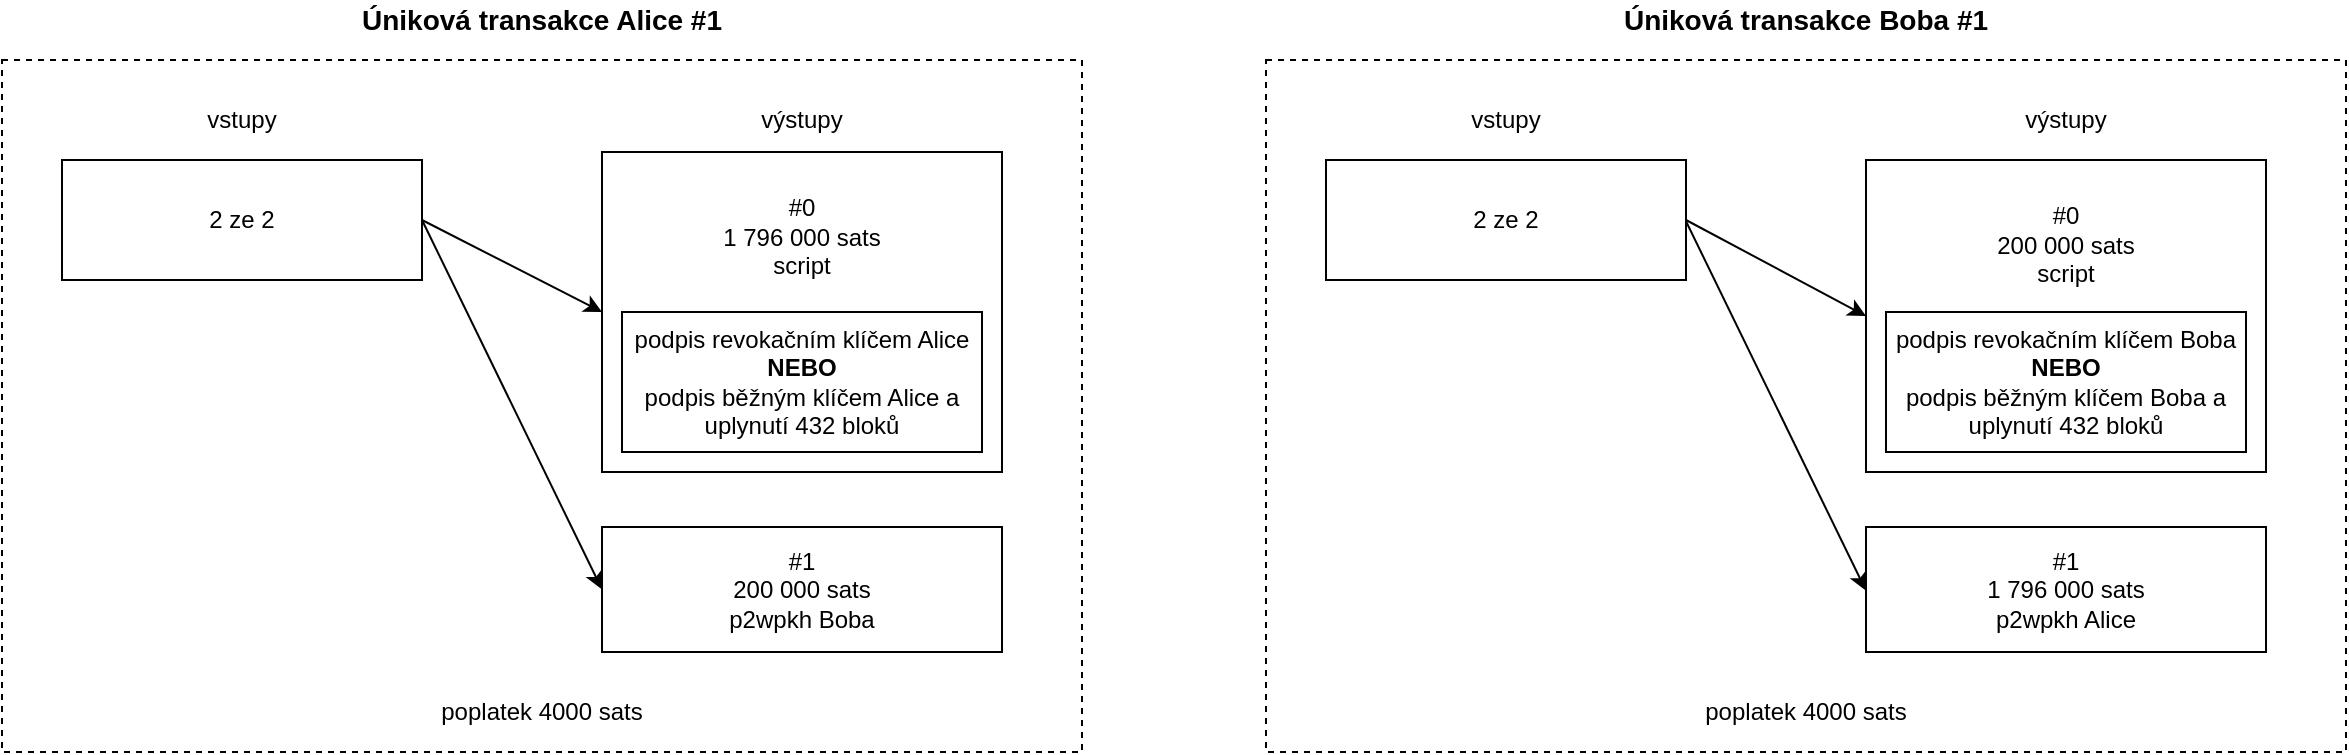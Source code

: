 <mxfile version="14.5.1" type="device"><diagram id="kQIOQq_N0f3PPQXDcAFY" name="Stránka-"><mxGraphModel dx="1550" dy="895" grid="1" gridSize="10" guides="1" tooltips="1" connect="1" arrows="1" fold="1" page="1" pageScale="1" pageWidth="1169" pageHeight="827" math="0" shadow="0"><root><mxCell id="0"/><mxCell id="1" parent="0"/><mxCell id="_3f9lSmVa9DklM8JAFFl-11" value="" style="rounded=0;whiteSpace=wrap;html=1;dashed=1;" parent="1" vertex="1"><mxGeometry x="642" y="174" width="540" height="346" as="geometry"/></mxCell><mxCell id="_3f9lSmVa9DklM8JAFFl-12" value="2 ze 2" style="rounded=0;whiteSpace=wrap;html=1;" parent="1" vertex="1"><mxGeometry x="672" y="224" width="180" height="60" as="geometry"/></mxCell><mxCell id="_3f9lSmVa9DklM8JAFFl-13" value="&lt;br&gt;#0&lt;br&gt;&lt;span class=&quot;qv3Wpe&quot; id=&quot;cwos&quot;&gt;200 000&amp;nbsp;&lt;/span&gt;sats&lt;br&gt;script&lt;br&gt;&lt;br&gt;&lt;br&gt;&lt;br&gt;" style="rounded=0;whiteSpace=wrap;html=1;verticalAlign=top;" parent="1" vertex="1"><mxGeometry x="942" y="224" width="200" height="156" as="geometry"/></mxCell><mxCell id="_3f9lSmVa9DklM8JAFFl-15" value="vstupy" style="text;html=1;strokeColor=none;fillColor=none;align=center;verticalAlign=middle;whiteSpace=wrap;rounded=0;" parent="1" vertex="1"><mxGeometry x="742" y="194" width="40" height="20" as="geometry"/></mxCell><mxCell id="_3f9lSmVa9DklM8JAFFl-16" value="výstupy" style="text;html=1;strokeColor=none;fillColor=none;align=center;verticalAlign=middle;whiteSpace=wrap;rounded=0;" parent="1" vertex="1"><mxGeometry x="1022" y="194" width="40" height="20" as="geometry"/></mxCell><mxCell id="_3f9lSmVa9DklM8JAFFl-17" value="poplatek 4000 sats" style="text;html=1;strokeColor=none;fillColor=none;align=center;verticalAlign=middle;whiteSpace=wrap;rounded=0;" parent="1" vertex="1"><mxGeometry x="842" y="490" width="140" height="20" as="geometry"/></mxCell><mxCell id="_3f9lSmVa9DklM8JAFFl-18" value="&lt;span style=&quot;font-size: 14px&quot;&gt;&lt;b&gt;Úniková transakce Boba #1&lt;br&gt;&lt;/b&gt;&lt;/span&gt;" style="text;html=1;strokeColor=none;fillColor=none;align=center;verticalAlign=middle;whiteSpace=wrap;rounded=0;" parent="1" vertex="1"><mxGeometry x="662" y="144" width="500" height="20" as="geometry"/></mxCell><mxCell id="_3f9lSmVa9DklM8JAFFl-19" value="" style="endArrow=classic;html=1;exitX=1;exitY=0.5;exitDx=0;exitDy=0;entryX=0;entryY=0.5;entryDx=0;entryDy=0;" parent="1" source="_3f9lSmVa9DklM8JAFFl-12" target="_3f9lSmVa9DklM8JAFFl-13" edge="1"><mxGeometry width="50" height="50" relative="1" as="geometry"><mxPoint x="1052" y="334" as="sourcePoint"/><mxPoint x="1102" y="284" as="targetPoint"/></mxGeometry></mxCell><mxCell id="_3f9lSmVa9DklM8JAFFl-23" value="&lt;span&gt;podpis revokačním klíčem Boba&lt;/span&gt;&lt;br&gt;&lt;b&gt;NEBO&lt;/b&gt;&lt;br&gt;&lt;span&gt;podpis běžným klíčem Boba a uplynutí 432 bloků&lt;/span&gt;" style="rounded=0;whiteSpace=wrap;html=1;" parent="1" vertex="1"><mxGeometry x="952" y="300" width="180" height="70" as="geometry"/></mxCell><mxCell id="JRiSGhoUeT7FmlK7R7u5-1" value="" style="rounded=0;whiteSpace=wrap;html=1;dashed=1;" parent="1" vertex="1"><mxGeometry x="10" y="174" width="540" height="346" as="geometry"/></mxCell><mxCell id="JRiSGhoUeT7FmlK7R7u5-2" value="2 ze 2" style="rounded=0;whiteSpace=wrap;html=1;" parent="1" vertex="1"><mxGeometry x="40" y="224" width="180" height="60" as="geometry"/></mxCell><mxCell id="JRiSGhoUeT7FmlK7R7u5-3" value="&lt;br&gt;#0&lt;br&gt;&lt;span class=&quot;qv3Wpe&quot; id=&quot;cwos&quot;&gt;1 796 000&amp;nbsp;&lt;/span&gt;sats&lt;br&gt;script" style="rounded=0;whiteSpace=wrap;html=1;labelPosition=center;verticalLabelPosition=middle;align=center;verticalAlign=top;" parent="1" vertex="1"><mxGeometry x="310" y="220" width="200" height="160" as="geometry"/></mxCell><mxCell id="JRiSGhoUeT7FmlK7R7u5-4" value="vstupy" style="text;html=1;strokeColor=none;fillColor=none;align=center;verticalAlign=middle;whiteSpace=wrap;rounded=0;" parent="1" vertex="1"><mxGeometry x="110" y="194" width="40" height="20" as="geometry"/></mxCell><mxCell id="JRiSGhoUeT7FmlK7R7u5-5" value="výstupy" style="text;html=1;strokeColor=none;fillColor=none;align=center;verticalAlign=middle;whiteSpace=wrap;rounded=0;" parent="1" vertex="1"><mxGeometry x="390" y="194" width="40" height="20" as="geometry"/></mxCell><mxCell id="JRiSGhoUeT7FmlK7R7u5-6" value="poplatek 4000 sats" style="text;html=1;strokeColor=none;fillColor=none;align=center;verticalAlign=middle;whiteSpace=wrap;rounded=0;" parent="1" vertex="1"><mxGeometry x="210" y="490" width="140" height="20" as="geometry"/></mxCell><mxCell id="JRiSGhoUeT7FmlK7R7u5-7" value="&lt;span style=&quot;font-size: 14px&quot;&gt;&lt;b&gt;Úniková transakce Alice #1&lt;/b&gt;&lt;/span&gt;" style="text;html=1;strokeColor=none;fillColor=none;align=center;verticalAlign=middle;whiteSpace=wrap;rounded=0;" parent="1" vertex="1"><mxGeometry x="30" y="144" width="500" height="20" as="geometry"/></mxCell><mxCell id="JRiSGhoUeT7FmlK7R7u5-8" value="" style="endArrow=classic;html=1;exitX=1;exitY=0.5;exitDx=0;exitDy=0;entryX=0;entryY=0.5;entryDx=0;entryDy=0;" parent="1" source="JRiSGhoUeT7FmlK7R7u5-2" target="JRiSGhoUeT7FmlK7R7u5-3" edge="1"><mxGeometry width="50" height="50" relative="1" as="geometry"><mxPoint x="420" y="334" as="sourcePoint"/><mxPoint x="470" y="284" as="targetPoint"/></mxGeometry></mxCell><mxCell id="JRiSGhoUeT7FmlK7R7u5-9" value="&lt;span&gt;podpis revokačním klíčem Alice&lt;/span&gt;&lt;br&gt;&lt;b&gt;NEBO&lt;/b&gt;&lt;br&gt;&lt;span&gt;podpis běžným klíčem Alice a uplynutí 432 bloků&lt;/span&gt;" style="rounded=0;whiteSpace=wrap;html=1;" parent="1" vertex="1"><mxGeometry x="320" y="300" width="180" height="70" as="geometry"/></mxCell><mxCell id="JRiSGhoUeT7FmlK7R7u5-10" value="#1&lt;br&gt;&lt;span class=&quot;qv3Wpe&quot; id=&quot;cwos&quot;&gt;200 000&amp;nbsp;&lt;/span&gt;sats&lt;br&gt;p2wpkh Boba" style="rounded=0;whiteSpace=wrap;html=1;" parent="1" vertex="1"><mxGeometry x="310" y="407.5" width="200" height="62.5" as="geometry"/></mxCell><mxCell id="JRiSGhoUeT7FmlK7R7u5-12" value="" style="endArrow=classic;html=1;exitX=1;exitY=0.5;exitDx=0;exitDy=0;entryX=0;entryY=0.5;entryDx=0;entryDy=0;" parent="1" source="JRiSGhoUeT7FmlK7R7u5-2" target="JRiSGhoUeT7FmlK7R7u5-10" edge="1"><mxGeometry width="50" height="50" relative="1" as="geometry"><mxPoint x="230" y="264" as="sourcePoint"/><mxPoint x="310" y="490" as="targetPoint"/></mxGeometry></mxCell><mxCell id="JRiSGhoUeT7FmlK7R7u5-13" value="#1&lt;br&gt;&lt;span class=&quot;qv3Wpe&quot; id=&quot;cwos&quot;&gt;1 796 000&amp;nbsp;&lt;/span&gt;sats&lt;br&gt;p2wpkh Alice" style="rounded=0;whiteSpace=wrap;html=1;" parent="1" vertex="1"><mxGeometry x="942" y="407.5" width="200" height="62.5" as="geometry"/></mxCell><mxCell id="JRiSGhoUeT7FmlK7R7u5-14" value="" style="endArrow=classic;html=1;exitX=1;exitY=0.5;exitDx=0;exitDy=0;entryX=0;entryY=0.5;entryDx=0;entryDy=0;" parent="1" edge="1"><mxGeometry width="50" height="50" relative="1" as="geometry"><mxPoint x="852" y="254.63" as="sourcePoint"/><mxPoint x="942" y="439.38" as="targetPoint"/></mxGeometry></mxCell></root></mxGraphModel></diagram></mxfile>